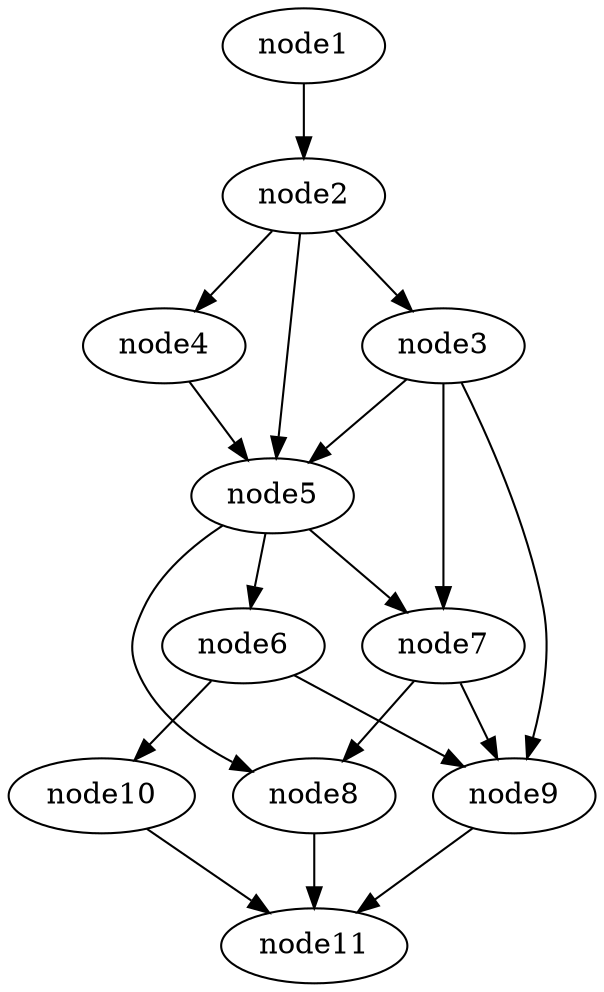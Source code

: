 digraph g{
	node11
	node10 -> node11
	node9 -> node11
	node8 -> node11
	node7 -> node9
	node7 -> node8
	node6 -> node10
	node6 -> node9
	node5 -> node8
	node5 -> node7
	node5 -> node6
	node4 -> node5
	node3 -> node9
	node3 -> node7
	node3 -> node5
	node2 -> node5
	node2 -> node4
	node2 -> node3
	node1 -> node2
}
